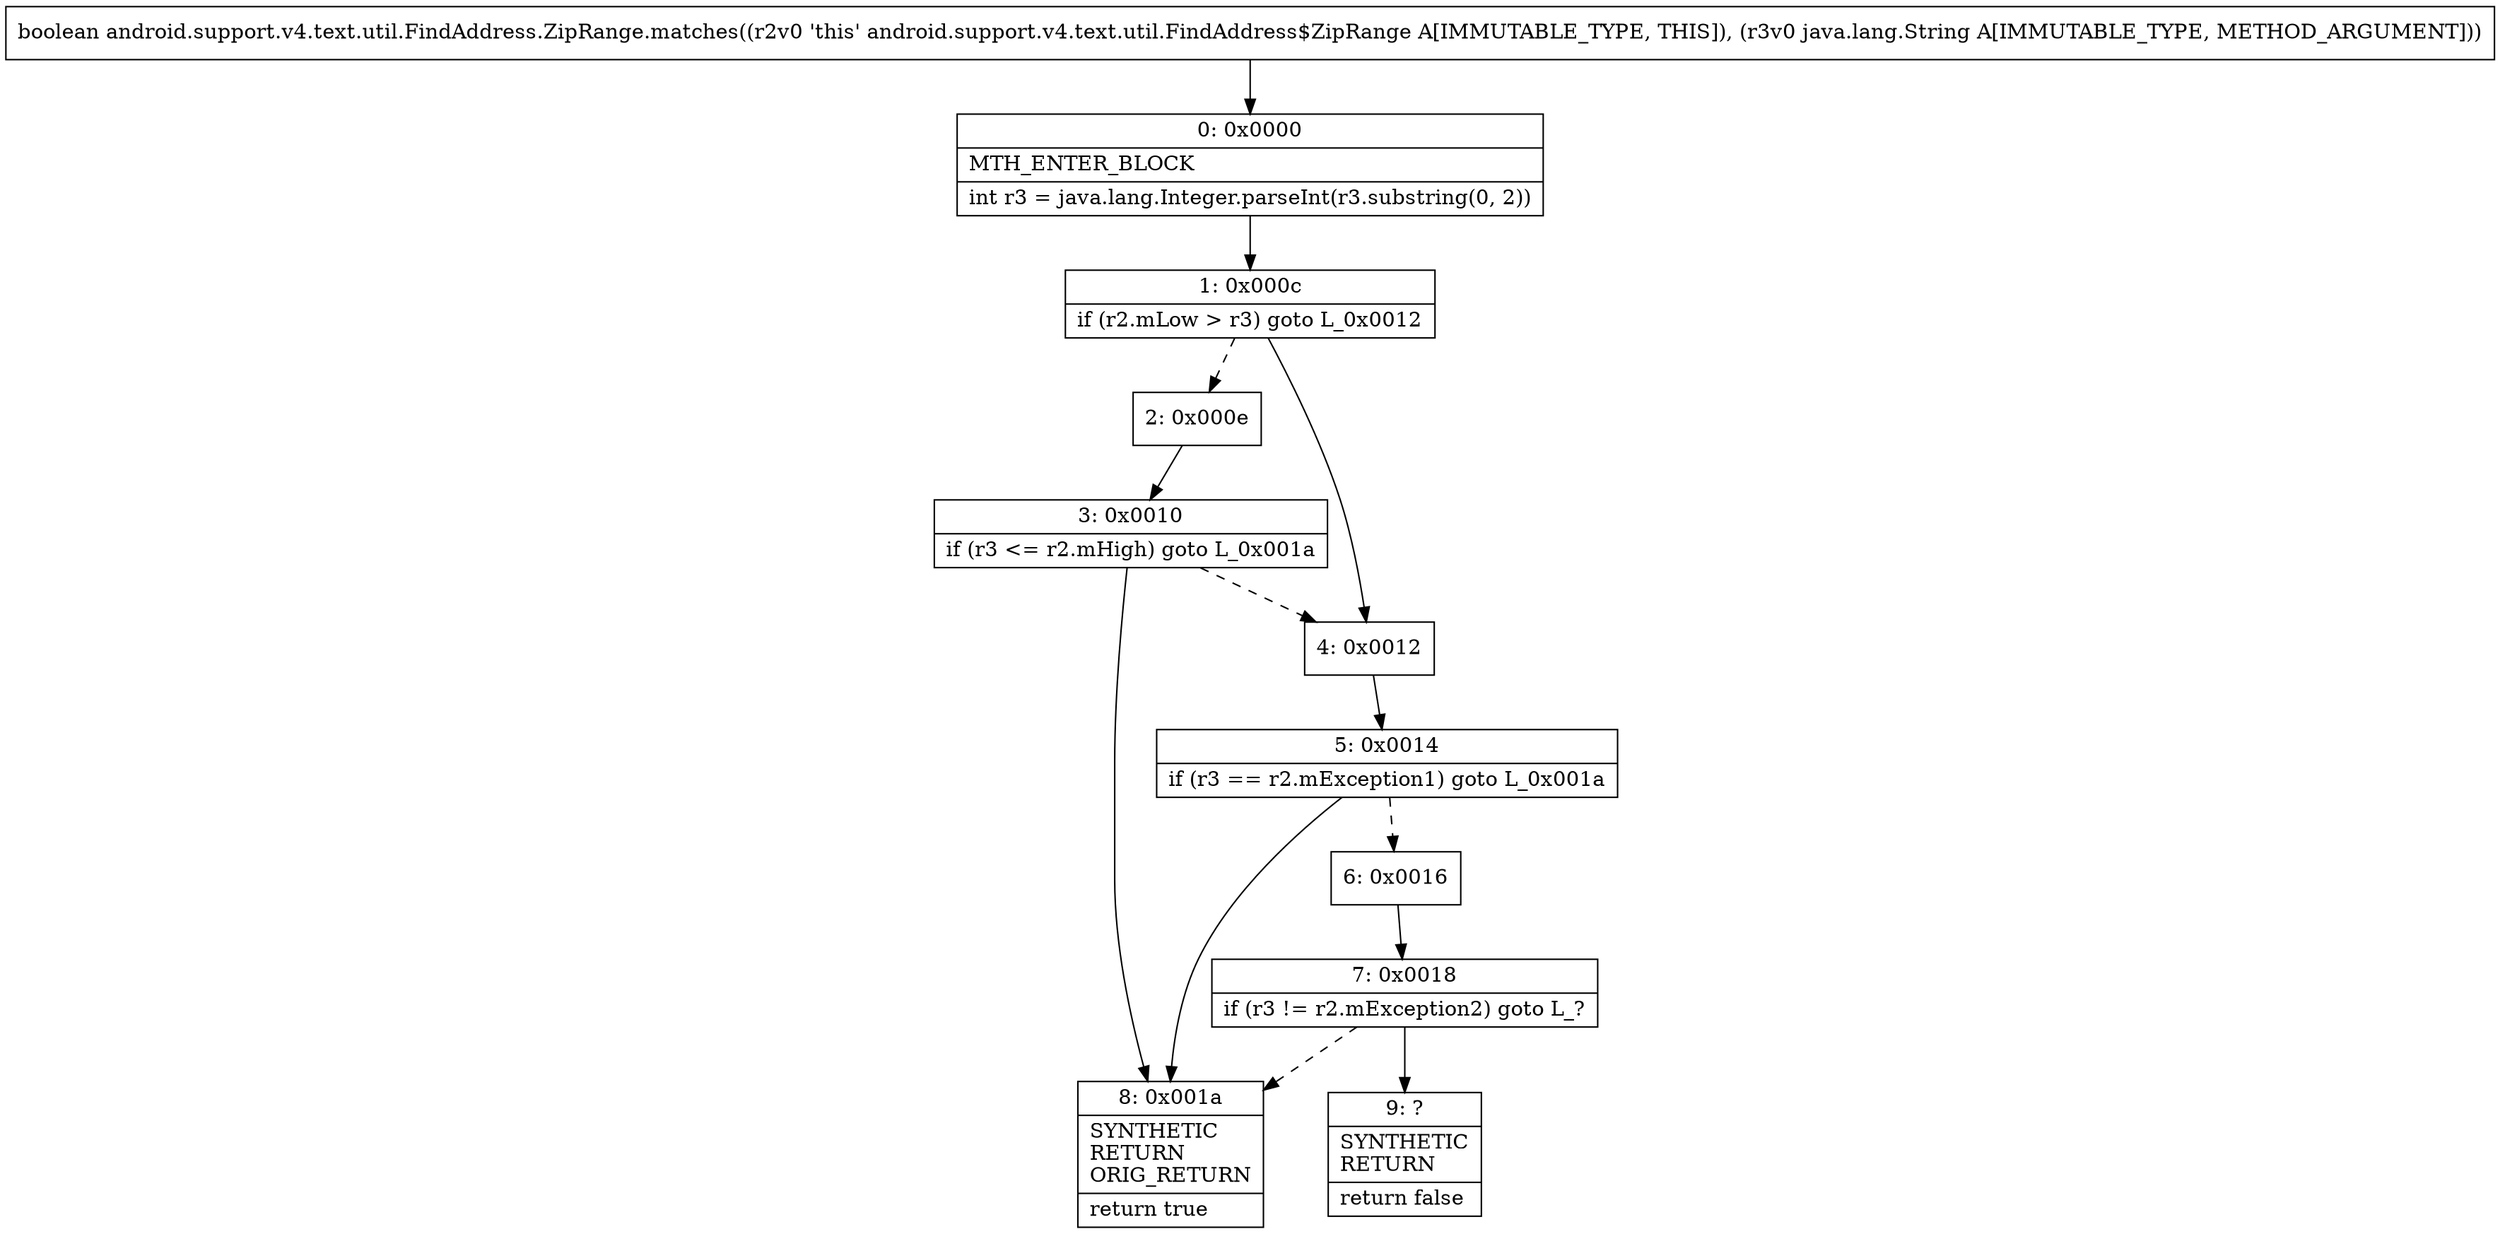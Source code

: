 digraph "CFG forandroid.support.v4.text.util.FindAddress.ZipRange.matches(Ljava\/lang\/String;)Z" {
Node_0 [shape=record,label="{0\:\ 0x0000|MTH_ENTER_BLOCK\l|int r3 = java.lang.Integer.parseInt(r3.substring(0, 2))\l}"];
Node_1 [shape=record,label="{1\:\ 0x000c|if (r2.mLow \> r3) goto L_0x0012\l}"];
Node_2 [shape=record,label="{2\:\ 0x000e}"];
Node_3 [shape=record,label="{3\:\ 0x0010|if (r3 \<= r2.mHigh) goto L_0x001a\l}"];
Node_4 [shape=record,label="{4\:\ 0x0012}"];
Node_5 [shape=record,label="{5\:\ 0x0014|if (r3 == r2.mException1) goto L_0x001a\l}"];
Node_6 [shape=record,label="{6\:\ 0x0016}"];
Node_7 [shape=record,label="{7\:\ 0x0018|if (r3 != r2.mException2) goto L_?\l}"];
Node_8 [shape=record,label="{8\:\ 0x001a|SYNTHETIC\lRETURN\lORIG_RETURN\l|return true\l}"];
Node_9 [shape=record,label="{9\:\ ?|SYNTHETIC\lRETURN\l|return false\l}"];
MethodNode[shape=record,label="{boolean android.support.v4.text.util.FindAddress.ZipRange.matches((r2v0 'this' android.support.v4.text.util.FindAddress$ZipRange A[IMMUTABLE_TYPE, THIS]), (r3v0 java.lang.String A[IMMUTABLE_TYPE, METHOD_ARGUMENT])) }"];
MethodNode -> Node_0;
Node_0 -> Node_1;
Node_1 -> Node_2[style=dashed];
Node_1 -> Node_4;
Node_2 -> Node_3;
Node_3 -> Node_4[style=dashed];
Node_3 -> Node_8;
Node_4 -> Node_5;
Node_5 -> Node_6[style=dashed];
Node_5 -> Node_8;
Node_6 -> Node_7;
Node_7 -> Node_8[style=dashed];
Node_7 -> Node_9;
}

